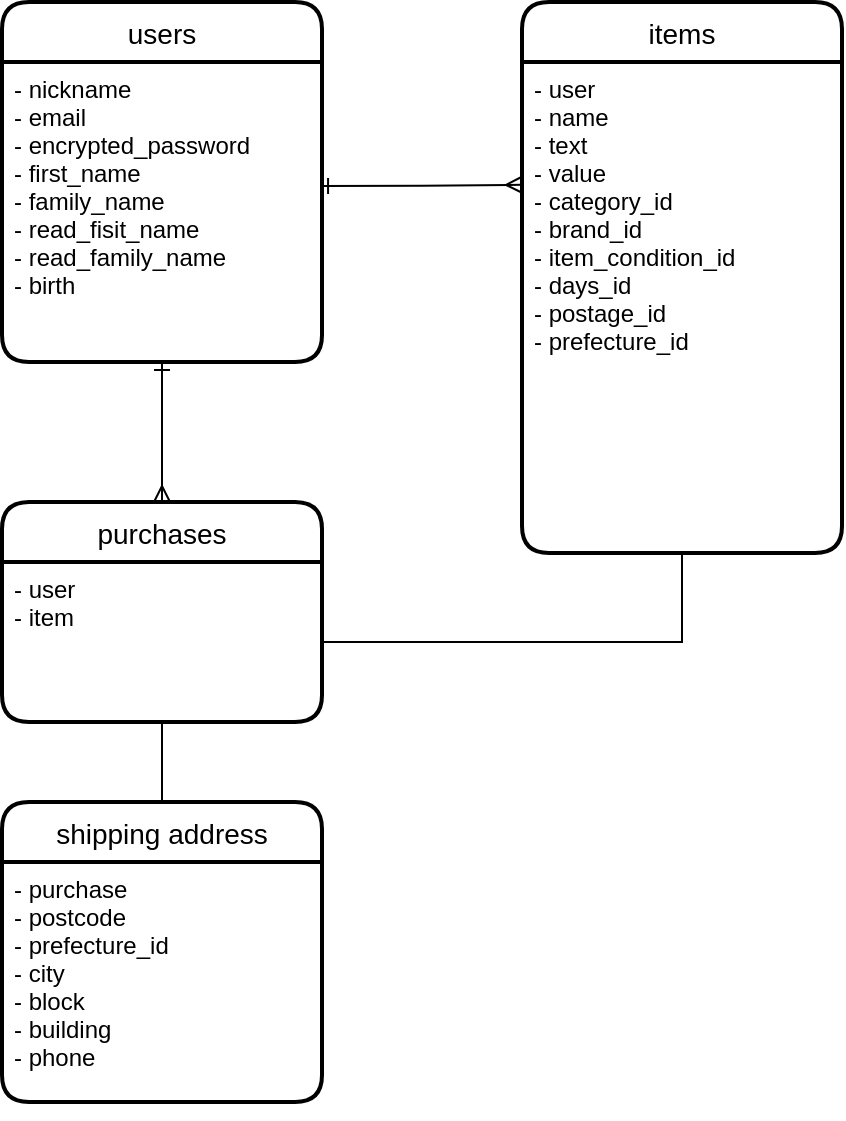 <mxfile version="13.10.0" type="embed">
    <diagram id="GXA0Xu3G31MG3fQaJdB_" name="Page-1">
        <mxGraphModel dx="357" dy="680" grid="1" gridSize="10" guides="1" tooltips="1" connect="1" arrows="1" fold="1" page="1" pageScale="1" pageWidth="850" pageHeight="1100" math="0" shadow="0">
            <root>
                <mxCell id="0"/>
                <mxCell id="1" parent="0"/>
                <mxCell id="116" value="items" style="swimlane;childLayout=stackLayout;horizontal=1;startSize=30;horizontalStack=0;rounded=1;fontSize=14;fontStyle=0;strokeWidth=2;resizeParent=0;resizeLast=1;shadow=0;dashed=0;align=center;fillColor=none;" parent="1" vertex="1">
                    <mxGeometry x="300" y="40" width="160" height="275.5" as="geometry"/>
                </mxCell>
                <mxCell id="125" style="edgeStyle=orthogonalEdgeStyle;rounded=0;orthogonalLoop=1;jettySize=auto;html=1;exitX=0.5;exitY=1;exitDx=0;exitDy=0;" parent="116" source="117" target="117" edge="1">
                    <mxGeometry relative="1" as="geometry"/>
                </mxCell>
                <mxCell id="117" value="- user&#10;- name&#10;- text&#10;- value&#10;- category_id&#10;- brand_id&#10;- item_condition_id&#10;- days_id&#10;- postage_id&#10;- prefecture_id" style="align=left;strokeColor=none;fillColor=none;spacingLeft=4;fontSize=12;verticalAlign=top;resizable=0;rotatable=0;part=1;" parent="116" vertex="1">
                    <mxGeometry y="30" width="160" height="245.5" as="geometry"/>
                </mxCell>
                <mxCell id="118" value="users" style="swimlane;childLayout=stackLayout;horizontal=1;startSize=30;horizontalStack=0;rounded=1;fontSize=14;fontStyle=0;strokeWidth=2;resizeParent=0;resizeLast=1;shadow=0;dashed=0;align=center;fillColor=none;" parent="1" vertex="1">
                    <mxGeometry x="40" y="40" width="160" height="180" as="geometry"/>
                </mxCell>
                <mxCell id="119" value="- nickname&#10;- email&#10;- encrypted_password&#10;- first_name&#10;- family_name&#10;- read_fisit_name&#10;- read_family_name&#10;- birth" style="align=left;strokeColor=none;fillColor=none;spacingLeft=4;fontSize=12;verticalAlign=top;resizable=0;rotatable=0;part=1;" parent="118" vertex="1">
                    <mxGeometry y="30" width="160" height="150" as="geometry"/>
                </mxCell>
                <mxCell id="120" value="shipping address" style="swimlane;childLayout=stackLayout;horizontal=1;startSize=30;horizontalStack=0;rounded=1;fontSize=14;fontStyle=0;strokeWidth=2;resizeParent=0;resizeLast=1;shadow=0;dashed=0;align=center;fillColor=none;" parent="1" vertex="1">
                    <mxGeometry x="40" y="440" width="160" height="150" as="geometry"/>
                </mxCell>
                <mxCell id="121" value="- purchase&#10;- postcode&#10;- prefecture_id&#10;- city&#10;- block&#10;- building&#10;- phone&#10;&#10;" style="align=left;strokeColor=none;fillColor=none;spacingLeft=4;fontSize=12;verticalAlign=top;resizable=0;rotatable=0;part=1;" parent="120" vertex="1">
                    <mxGeometry y="30" width="160" height="120" as="geometry"/>
                </mxCell>
                <mxCell id="133" style="edgeStyle=orthogonalEdgeStyle;rounded=0;orthogonalLoop=1;jettySize=auto;html=1;exitX=0.5;exitY=1;exitDx=0;exitDy=0;" parent="120" source="121" target="121" edge="1">
                    <mxGeometry relative="1" as="geometry"/>
                </mxCell>
                <mxCell id="139" value="purchases" style="swimlane;childLayout=stackLayout;horizontal=1;startSize=30;horizontalStack=0;rounded=1;fontSize=14;fontStyle=0;strokeWidth=2;resizeParent=0;resizeLast=1;shadow=0;dashed=0;align=center;" parent="1" vertex="1">
                    <mxGeometry x="40" y="290" width="160" height="110" as="geometry"/>
                </mxCell>
                <mxCell id="140" value="- user&#10;- item" style="align=left;strokeColor=none;fillColor=none;spacingLeft=4;fontSize=12;verticalAlign=top;resizable=0;rotatable=0;part=1;" parent="139" vertex="1">
                    <mxGeometry y="30" width="160" height="80" as="geometry"/>
                </mxCell>
                <mxCell id="146" style="edgeStyle=orthogonalEdgeStyle;rounded=0;orthogonalLoop=1;jettySize=auto;html=1;exitX=0.5;exitY=1;exitDx=0;exitDy=0;endArrow=none;endFill=0;" parent="1" source="140" target="120" edge="1">
                    <mxGeometry relative="1" as="geometry">
                        <mxPoint x="160" y="530" as="sourcePoint"/>
                    </mxGeometry>
                </mxCell>
                <mxCell id="167" style="edgeStyle=orthogonalEdgeStyle;rounded=0;orthogonalLoop=1;jettySize=auto;html=1;exitX=0.5;exitY=1;exitDx=0;exitDy=0;entryX=1;entryY=0.5;entryDx=0;entryDy=0;startArrow=none;startFill=0;endArrow=none;endFill=0;" parent="1" source="117" target="140" edge="1">
                    <mxGeometry relative="1" as="geometry">
                        <Array as="points">
                            <mxPoint x="380" y="360"/>
                        </Array>
                    </mxGeometry>
                </mxCell>
                <mxCell id="191" style="edgeStyle=orthogonalEdgeStyle;rounded=0;orthogonalLoop=1;jettySize=auto;html=1;exitX=0.994;exitY=0.413;exitDx=0;exitDy=0;entryX=0;entryY=0.25;entryDx=0;entryDy=0;exitPerimeter=0;endArrow=ERmany;endFill=0;startArrow=ERone;startFill=0;" parent="1" source="119" target="117" edge="1">
                    <mxGeometry relative="1" as="geometry"/>
                </mxCell>
                <mxCell id="192" style="edgeStyle=orthogonalEdgeStyle;rounded=0;orthogonalLoop=1;jettySize=auto;html=1;exitX=0.5;exitY=1;exitDx=0;exitDy=0;entryX=0.5;entryY=0;entryDx=0;entryDy=0;endArrow=ERmany;endFill=0;startArrow=ERone;startFill=0;" parent="1" source="119" target="139" edge="1">
                    <mxGeometry relative="1" as="geometry">
                        <mxPoint x="209.04" y="141.95" as="sourcePoint"/>
                        <mxPoint x="310" y="141.375" as="targetPoint"/>
                    </mxGeometry>
                </mxCell>
            </root>
        </mxGraphModel>
    </diagram>
</mxfile>